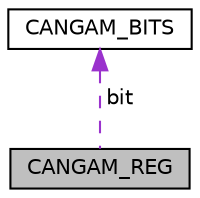 digraph "CANGAM_REG"
{
  edge [fontname="Helvetica",fontsize="10",labelfontname="Helvetica",labelfontsize="10"];
  node [fontname="Helvetica",fontsize="10",shape=record];
  Node1 [label="CANGAM_REG",height=0.2,width=0.4,color="black", fillcolor="grey75", style="filled", fontcolor="black"];
  Node2 -> Node1 [dir="back",color="darkorchid3",fontsize="10",style="dashed",label=" bit" ,fontname="Helvetica"];
  Node2 [label="CANGAM_BITS",height=0.2,width=0.4,color="black", fillcolor="white", style="filled",URL="$struct_c_a_n_g_a_m___b_i_t_s.html"];
}
